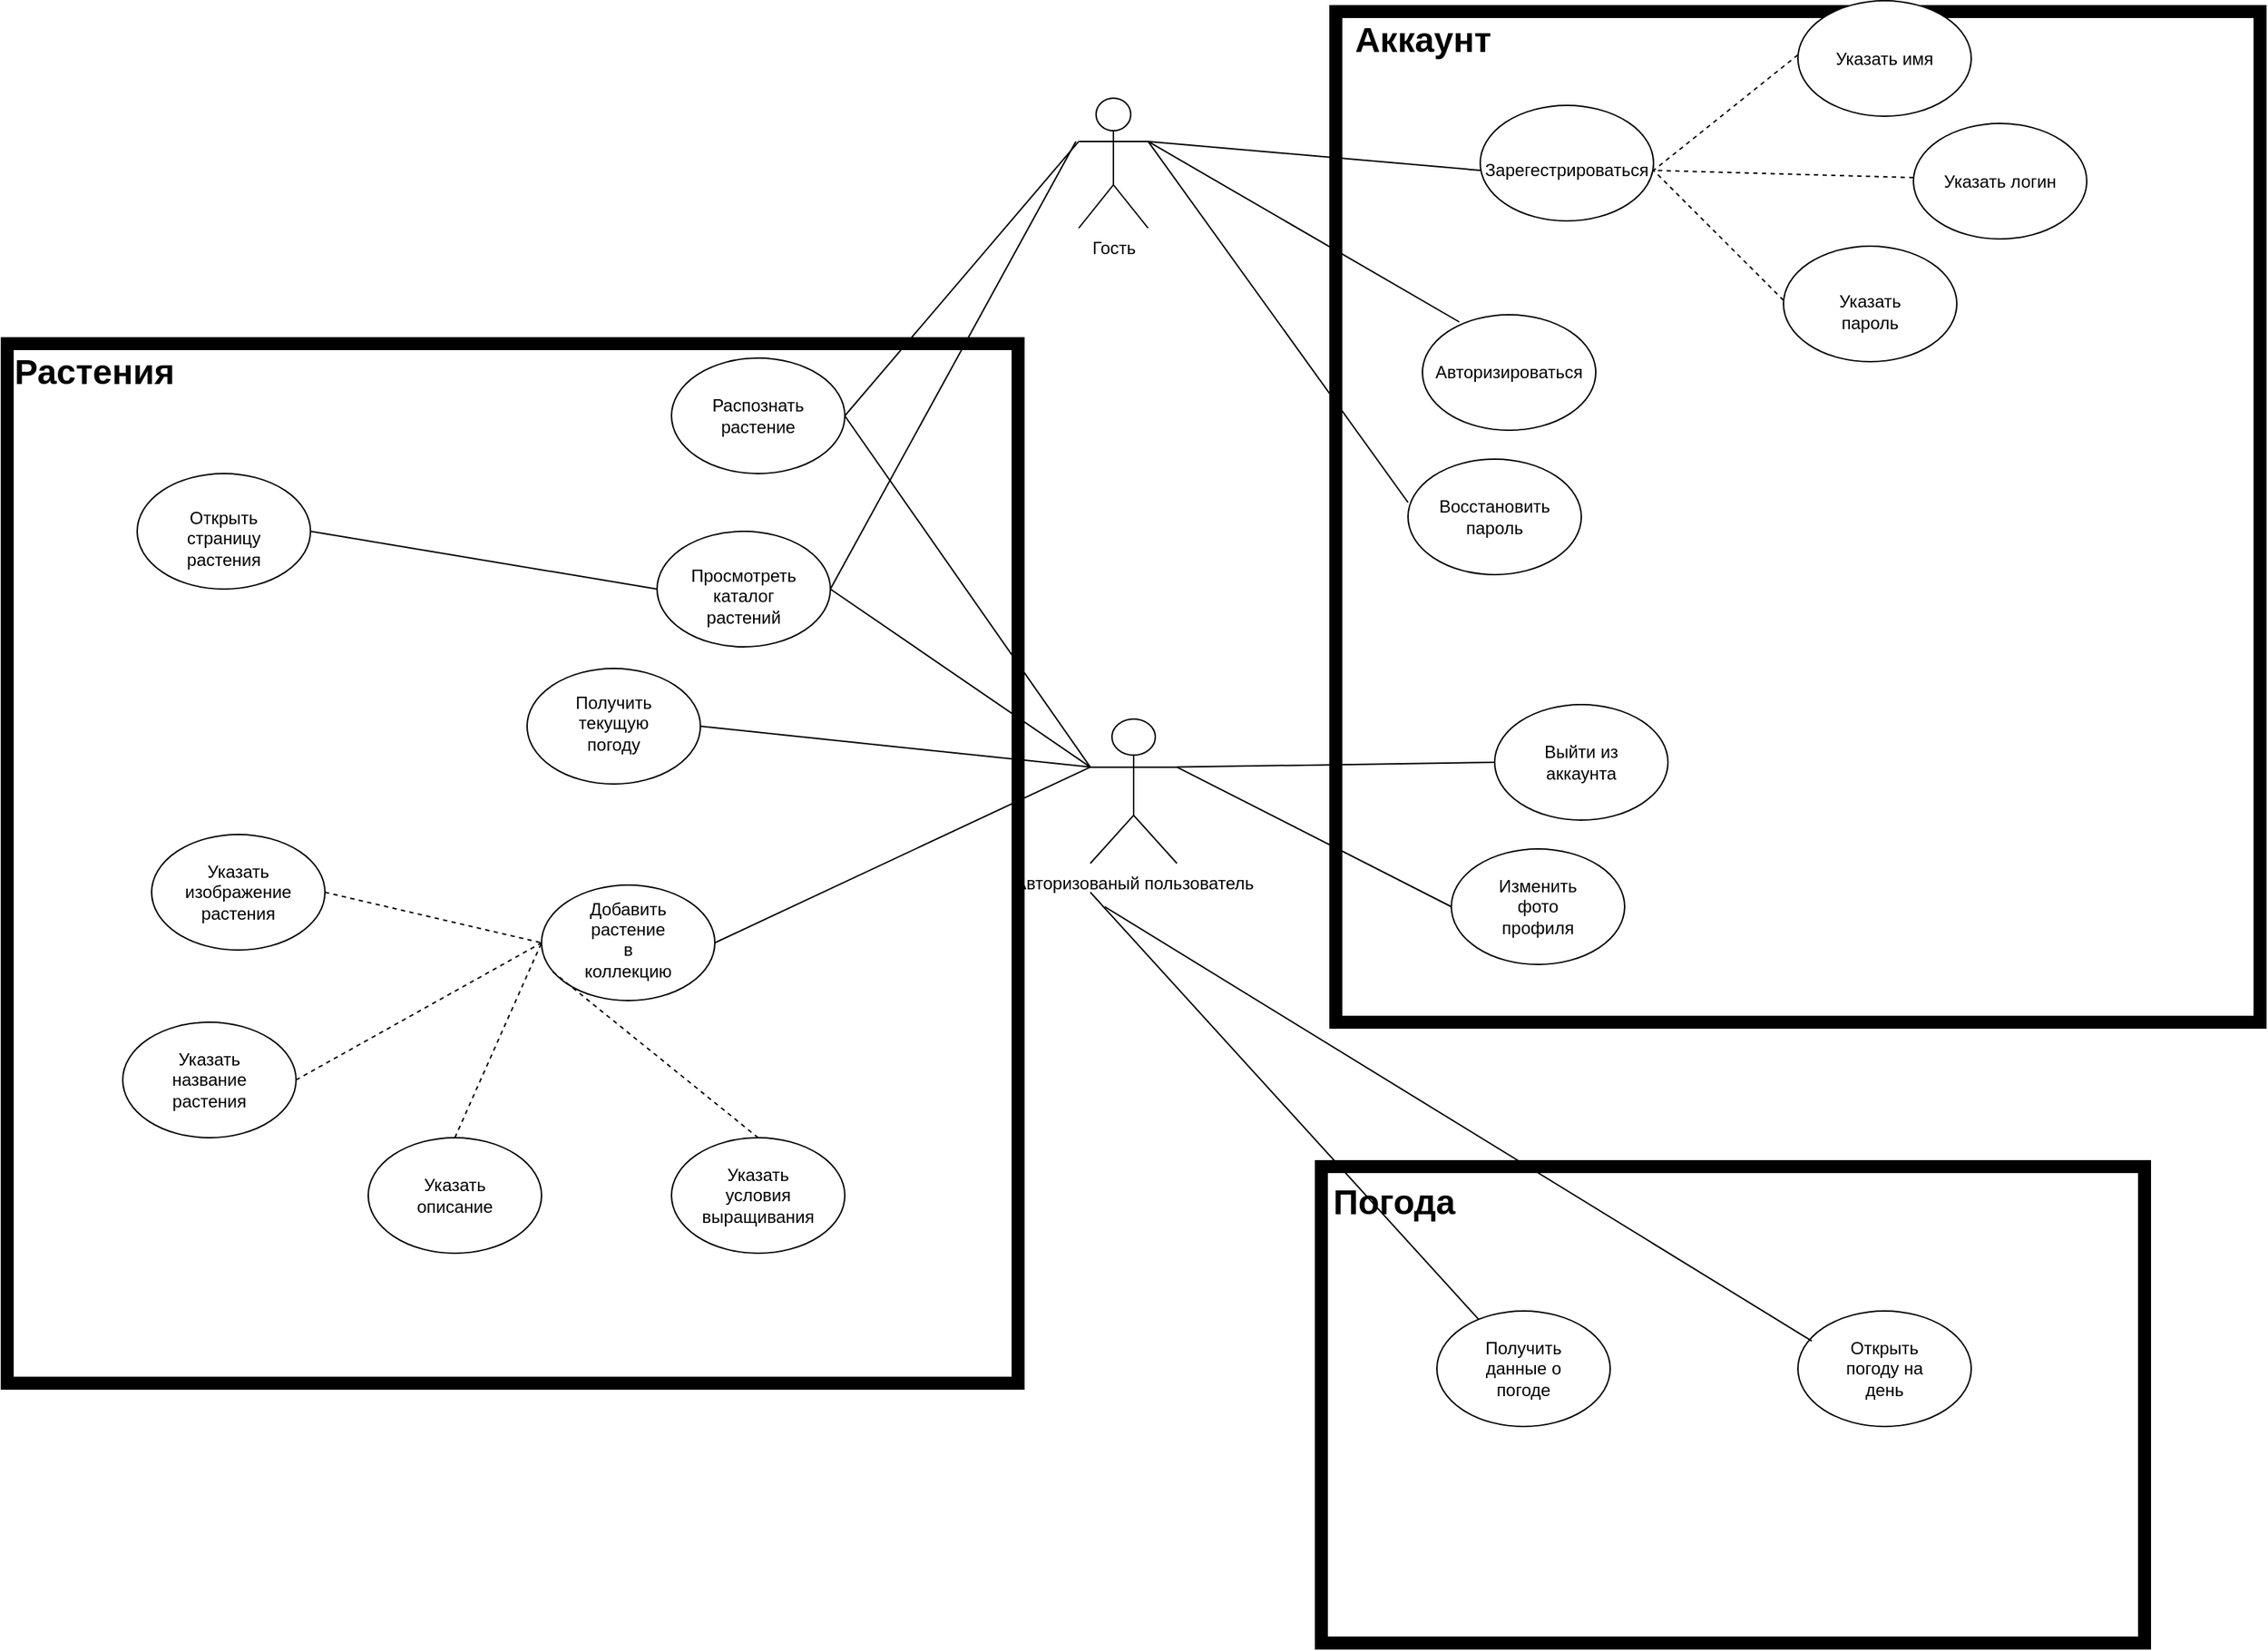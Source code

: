 <mxfile version="24.7.17">
  <diagram name="Страница — 1" id="JQKqbsRqT2tl0ekz26mO">
    <mxGraphModel dx="2302" dy="1347" grid="1" gridSize="10" guides="1" tooltips="1" connect="1" arrows="1" fold="1" page="1" pageScale="1" pageWidth="2336" pageHeight="1654" math="0" shadow="0">
      <root>
        <mxCell id="0" />
        <mxCell id="1" parent="0" />
        <mxCell id="Jyu6I6SA8dWx9WHiHUiG-2" value="" style="rounded=0;whiteSpace=wrap;html=1;fillStyle=solid;strokeColor=#000000;gradientColor=default;fillColor=none;strokeWidth=9;" parent="1" vertex="1">
          <mxGeometry x="70" y="600" width="700" height="720" as="geometry" />
        </mxCell>
        <mxCell id="Jyu6I6SA8dWx9WHiHUiG-9" value="" style="rounded=0;whiteSpace=wrap;html=1;fillStyle=solid;strokeColor=#000000;gradientColor=default;fillColor=none;strokeWidth=9;" parent="1" vertex="1">
          <mxGeometry x="990" y="370" width="640" height="700" as="geometry" />
        </mxCell>
        <mxCell id="Jyu6I6SA8dWx9WHiHUiG-64" value="" style="ellipse;whiteSpace=wrap;html=1;" parent="1" vertex="1">
          <mxGeometry x="1070" y="950" width="120" height="80" as="geometry" />
        </mxCell>
        <mxCell id="Jyu6I6SA8dWx9WHiHUiG-63" value="" style="ellipse;whiteSpace=wrap;html=1;" parent="1" vertex="1">
          <mxGeometry x="1100" y="850" width="120" height="80" as="geometry" />
        </mxCell>
        <mxCell id="Jyu6I6SA8dWx9WHiHUiG-62" value="" style="ellipse;whiteSpace=wrap;html=1;" parent="1" vertex="1">
          <mxGeometry x="1040" y="680" width="120" height="80" as="geometry" />
        </mxCell>
        <mxCell id="Jyu6I6SA8dWx9WHiHUiG-61" value="" style="ellipse;whiteSpace=wrap;html=1;" parent="1" vertex="1">
          <mxGeometry x="1050" y="580" width="120" height="80" as="geometry" />
        </mxCell>
        <mxCell id="Jyu6I6SA8dWx9WHiHUiG-60" value="" style="ellipse;whiteSpace=wrap;html=1;" parent="1" vertex="1">
          <mxGeometry x="1300" y="532.5" width="120" height="80" as="geometry" />
        </mxCell>
        <mxCell id="Jyu6I6SA8dWx9WHiHUiG-59" value="" style="ellipse;whiteSpace=wrap;html=1;" parent="1" vertex="1">
          <mxGeometry x="1390" y="447.5" width="120" height="80" as="geometry" />
        </mxCell>
        <mxCell id="Jyu6I6SA8dWx9WHiHUiG-58" value="" style="ellipse;whiteSpace=wrap;html=1;" parent="1" vertex="1">
          <mxGeometry x="1310" y="362.5" width="120" height="80" as="geometry" />
        </mxCell>
        <mxCell id="Jyu6I6SA8dWx9WHiHUiG-57" value="" style="ellipse;whiteSpace=wrap;html=1;" parent="1" vertex="1">
          <mxGeometry x="1090" y="435" width="120" height="80" as="geometry" />
        </mxCell>
        <mxCell id="Jyu6I6SA8dWx9WHiHUiG-1" value="Авторизованый пользователь" style="shape=umlActor;verticalLabelPosition=bottom;verticalAlign=top;html=1;outlineConnect=0;" parent="1" vertex="1">
          <mxGeometry x="820" y="860" width="60" height="100" as="geometry" />
        </mxCell>
        <mxCell id="Jyu6I6SA8dWx9WHiHUiG-8" value="Растения" style="text;strokeColor=none;fillColor=none;html=1;fontSize=24;fontStyle=1;verticalAlign=middle;align=center;" parent="1" vertex="1">
          <mxGeometry x="80" y="600" width="100" height="40" as="geometry" />
        </mxCell>
        <mxCell id="Jyu6I6SA8dWx9WHiHUiG-10" value="Аккаунт" style="text;strokeColor=none;fillColor=none;html=1;fontSize=24;fontStyle=1;verticalAlign=middle;align=center;" parent="1" vertex="1">
          <mxGeometry x="1000" y="370" width="100" height="40" as="geometry" />
        </mxCell>
        <mxCell id="Jyu6I6SA8dWx9WHiHUiG-21" value="Гость" style="shape=umlActor;verticalLabelPosition=bottom;verticalAlign=top;html=1;outlineConnect=0;" parent="1" vertex="1">
          <mxGeometry x="812" y="430" width="48" height="90" as="geometry" />
        </mxCell>
        <mxCell id="Jyu6I6SA8dWx9WHiHUiG-23" value="Зарегестрироваться" style="text;html=1;align=center;verticalAlign=middle;whiteSpace=wrap;rounded=0;" parent="1" vertex="1">
          <mxGeometry x="1120" y="465" width="60" height="30" as="geometry" />
        </mxCell>
        <mxCell id="Jyu6I6SA8dWx9WHiHUiG-25" value="" style="endArrow=none;html=1;rounded=0;exitX=1;exitY=0.333;exitDx=0;exitDy=0;exitPerimeter=0;entryX=0;entryY=0.5;entryDx=0;entryDy=0;" parent="1" source="Jyu6I6SA8dWx9WHiHUiG-21" edge="1">
          <mxGeometry width="50" height="50" relative="1" as="geometry">
            <mxPoint x="880" y="710" as="sourcePoint" />
            <mxPoint x="1090" y="480" as="targetPoint" />
          </mxGeometry>
        </mxCell>
        <mxCell id="Jyu6I6SA8dWx9WHiHUiG-28" value="Указать имя" style="text;html=1;align=center;verticalAlign=middle;whiteSpace=wrap;rounded=0;" parent="1" vertex="1">
          <mxGeometry x="1330" y="395" width="80" height="15" as="geometry" />
        </mxCell>
        <mxCell id="Jyu6I6SA8dWx9WHiHUiG-30" value="Указать логин" style="text;html=1;align=center;verticalAlign=middle;whiteSpace=wrap;rounded=0;" parent="1" vertex="1">
          <mxGeometry x="1410" y="480" width="80" height="15" as="geometry" />
        </mxCell>
        <mxCell id="Jyu6I6SA8dWx9WHiHUiG-32" value="Указать пароль" style="text;html=1;align=center;verticalAlign=middle;whiteSpace=wrap;rounded=0;" parent="1" vertex="1">
          <mxGeometry x="1320" y="570" width="80" height="15" as="geometry" />
        </mxCell>
        <mxCell id="Jyu6I6SA8dWx9WHiHUiG-34" value="Авторизироваться" style="text;html=1;align=center;verticalAlign=middle;whiteSpace=wrap;rounded=0;" parent="1" vertex="1">
          <mxGeometry x="1070" y="612.5" width="80" height="15" as="geometry" />
        </mxCell>
        <mxCell id="Jyu6I6SA8dWx9WHiHUiG-35" value="" style="endArrow=none;html=1;rounded=0;exitX=1;exitY=0.333;exitDx=0;exitDy=0;exitPerimeter=0;" parent="1" source="Jyu6I6SA8dWx9WHiHUiG-21" edge="1">
          <mxGeometry width="50" height="50" relative="1" as="geometry">
            <mxPoint x="870" y="470" as="sourcePoint" />
            <mxPoint x="1075.517" y="585" as="targetPoint" />
          </mxGeometry>
        </mxCell>
        <mxCell id="Jyu6I6SA8dWx9WHiHUiG-36" value="" style="endArrow=none;dashed=1;html=1;rounded=0;entryX=1;entryY=0.5;entryDx=0;entryDy=0;exitX=0;exitY=0.5;exitDx=0;exitDy=0;" parent="1" edge="1">
          <mxGeometry width="50" height="50" relative="1" as="geometry">
            <mxPoint x="1310" y="400.0" as="sourcePoint" />
            <mxPoint x="1210" y="480" as="targetPoint" />
          </mxGeometry>
        </mxCell>
        <mxCell id="Jyu6I6SA8dWx9WHiHUiG-37" value="" style="endArrow=none;dashed=1;html=1;rounded=0;entryX=1;entryY=0.5;entryDx=0;entryDy=0;exitX=0;exitY=0.5;exitDx=0;exitDy=0;" parent="1" edge="1">
          <mxGeometry width="50" height="50" relative="1" as="geometry">
            <mxPoint x="1390" y="485" as="sourcePoint" />
            <mxPoint x="1210" y="480" as="targetPoint" />
          </mxGeometry>
        </mxCell>
        <mxCell id="Jyu6I6SA8dWx9WHiHUiG-38" value="" style="endArrow=none;dashed=1;html=1;rounded=0;exitX=0;exitY=0.5;exitDx=0;exitDy=0;" parent="1" edge="1">
          <mxGeometry width="50" height="50" relative="1" as="geometry">
            <mxPoint x="1300" y="570" as="sourcePoint" />
            <mxPoint x="1210" y="480" as="targetPoint" />
          </mxGeometry>
        </mxCell>
        <mxCell id="Jyu6I6SA8dWx9WHiHUiG-40" value="Выйти из аккаунта" style="text;html=1;align=center;verticalAlign=middle;whiteSpace=wrap;rounded=0;" parent="1" vertex="1">
          <mxGeometry x="1130" y="875" width="60" height="30" as="geometry" />
        </mxCell>
        <mxCell id="Jyu6I6SA8dWx9WHiHUiG-42" value="Восстановить пароль" style="text;html=1;align=center;verticalAlign=middle;whiteSpace=wrap;rounded=0;" parent="1" vertex="1">
          <mxGeometry x="1070" y="705" width="60" height="30" as="geometry" />
        </mxCell>
        <mxCell id="Jyu6I6SA8dWx9WHiHUiG-44" value="Изменить фото профиля" style="text;html=1;align=center;verticalAlign=middle;whiteSpace=wrap;rounded=0;" parent="1" vertex="1">
          <mxGeometry x="1100" y="975" width="60" height="30" as="geometry" />
        </mxCell>
        <mxCell id="Jyu6I6SA8dWx9WHiHUiG-45" value="" style="endArrow=none;html=1;rounded=0;exitX=1;exitY=0.333;exitDx=0;exitDy=0;exitPerimeter=0;entryX=0;entryY=0.5;entryDx=0;entryDy=0;" parent="1" source="Jyu6I6SA8dWx9WHiHUiG-21" edge="1">
          <mxGeometry width="50" height="50" relative="1" as="geometry">
            <mxPoint x="870" y="470" as="sourcePoint" />
            <mxPoint x="1040.0" y="710" as="targetPoint" />
          </mxGeometry>
        </mxCell>
        <mxCell id="Jyu6I6SA8dWx9WHiHUiG-46" value="" style="endArrow=none;html=1;rounded=0;exitX=1;exitY=0.333;exitDx=0;exitDy=0;exitPerimeter=0;entryX=0;entryY=0.5;entryDx=0;entryDy=0;" parent="1" source="Jyu6I6SA8dWx9WHiHUiG-1" edge="1">
          <mxGeometry width="50" height="50" relative="1" as="geometry">
            <mxPoint x="870" y="470" as="sourcePoint" />
            <mxPoint x="1100" y="890" as="targetPoint" />
          </mxGeometry>
        </mxCell>
        <mxCell id="Jyu6I6SA8dWx9WHiHUiG-47" value="" style="endArrow=none;html=1;rounded=0;exitX=1;exitY=0.333;exitDx=0;exitDy=0;exitPerimeter=0;entryX=0;entryY=0.5;entryDx=0;entryDy=0;" parent="1" source="Jyu6I6SA8dWx9WHiHUiG-1" edge="1">
          <mxGeometry width="50" height="50" relative="1" as="geometry">
            <mxPoint x="890" y="903" as="sourcePoint" />
            <mxPoint x="1070" y="990" as="targetPoint" />
          </mxGeometry>
        </mxCell>
        <mxCell id="Jyu6I6SA8dWx9WHiHUiG-50" value="" style="endArrow=none;html=1;rounded=0;exitX=0;exitY=0.333;exitDx=0;exitDy=0;exitPerimeter=0;entryX=1;entryY=0.5;entryDx=0;entryDy=0;" parent="1" source="Jyu6I6SA8dWx9WHiHUiG-1" edge="1">
          <mxGeometry width="50" height="50" relative="1" as="geometry">
            <mxPoint x="890" y="903" as="sourcePoint" />
            <mxPoint x="650" y="650" as="targetPoint" />
          </mxGeometry>
        </mxCell>
        <mxCell id="Jyu6I6SA8dWx9WHiHUiG-51" value="" style="endArrow=none;html=1;rounded=0;entryX=1;entryY=0.5;entryDx=0;entryDy=0;exitX=0;exitY=0.333;exitDx=0;exitDy=0;exitPerimeter=0;" parent="1" source="Jyu6I6SA8dWx9WHiHUiG-21" edge="1">
          <mxGeometry width="50" height="50" relative="1" as="geometry">
            <mxPoint x="780" y="600" as="sourcePoint" />
            <mxPoint x="650" y="650" as="targetPoint" />
          </mxGeometry>
        </mxCell>
        <mxCell id="Jyu6I6SA8dWx9WHiHUiG-55" value="" style="ellipse;whiteSpace=wrap;html=1;" parent="1" vertex="1">
          <mxGeometry x="530" y="610" width="120" height="80" as="geometry" />
        </mxCell>
        <mxCell id="Jyu6I6SA8dWx9WHiHUiG-49" value="Распознать растение" style="text;html=1;align=center;verticalAlign=middle;whiteSpace=wrap;rounded=0;" parent="1" vertex="1">
          <mxGeometry x="560" y="635" width="60" height="30" as="geometry" />
        </mxCell>
        <mxCell id="Jyu6I6SA8dWx9WHiHUiG-65" value="" style="ellipse;whiteSpace=wrap;html=1;" parent="1" vertex="1">
          <mxGeometry x="430" y="825" width="120" height="80" as="geometry" />
        </mxCell>
        <mxCell id="Jyu6I6SA8dWx9WHiHUiG-66" value="&#xa;Получить текущую погоду&#xa;&#xa;" style="text;html=1;align=center;verticalAlign=middle;whiteSpace=wrap;rounded=0;" parent="1" vertex="1">
          <mxGeometry x="460" y="855" width="60" height="30" as="geometry" />
        </mxCell>
        <mxCell id="Jyu6I6SA8dWx9WHiHUiG-67" value="" style="endArrow=none;html=1;rounded=0;exitX=0;exitY=0.333;exitDx=0;exitDy=0;exitPerimeter=0;entryX=1;entryY=0.5;entryDx=0;entryDy=0;" parent="1" source="Jyu6I6SA8dWx9WHiHUiG-1" target="Jyu6I6SA8dWx9WHiHUiG-65" edge="1">
          <mxGeometry width="50" height="50" relative="1" as="geometry">
            <mxPoint x="830" y="903" as="sourcePoint" />
            <mxPoint x="660" y="660" as="targetPoint" />
          </mxGeometry>
        </mxCell>
        <mxCell id="Jyu6I6SA8dWx9WHiHUiG-71" value="" style="ellipse;whiteSpace=wrap;html=1;" parent="1" vertex="1">
          <mxGeometry x="520" y="730" width="120" height="80" as="geometry" />
        </mxCell>
        <mxCell id="Jyu6I6SA8dWx9WHiHUiG-72" value="Просмотреть каталог растений" style="text;html=1;align=center;verticalAlign=middle;whiteSpace=wrap;rounded=0;" parent="1" vertex="1">
          <mxGeometry x="550" y="760" width="60" height="30" as="geometry" />
        </mxCell>
        <mxCell id="Jyu6I6SA8dWx9WHiHUiG-73" value="" style="endArrow=none;html=1;rounded=0;entryX=1;entryY=0.5;entryDx=0;entryDy=0;" parent="1" target="Jyu6I6SA8dWx9WHiHUiG-71" edge="1">
          <mxGeometry width="50" height="50" relative="1" as="geometry">
            <mxPoint x="810" y="460" as="sourcePoint" />
            <mxPoint x="660" y="660" as="targetPoint" />
          </mxGeometry>
        </mxCell>
        <mxCell id="Jyu6I6SA8dWx9WHiHUiG-74" value="" style="endArrow=none;html=1;rounded=0;entryX=1;entryY=0.5;entryDx=0;entryDy=0;exitX=0;exitY=0.333;exitDx=0;exitDy=0;exitPerimeter=0;" parent="1" source="Jyu6I6SA8dWx9WHiHUiG-1" target="Jyu6I6SA8dWx9WHiHUiG-71" edge="1">
          <mxGeometry width="50" height="50" relative="1" as="geometry">
            <mxPoint x="810" y="890" as="sourcePoint" />
            <mxPoint x="670" y="670" as="targetPoint" />
          </mxGeometry>
        </mxCell>
        <mxCell id="Jyu6I6SA8dWx9WHiHUiG-75" value="" style="ellipse;whiteSpace=wrap;html=1;" parent="1" vertex="1">
          <mxGeometry x="160" y="690" width="120" height="80" as="geometry" />
        </mxCell>
        <mxCell id="Jyu6I6SA8dWx9WHiHUiG-76" value="Открыть страницу растения" style="text;html=1;align=center;verticalAlign=middle;whiteSpace=wrap;rounded=0;" parent="1" vertex="1">
          <mxGeometry x="190" y="720" width="60" height="30" as="geometry" />
        </mxCell>
        <mxCell id="Jyu6I6SA8dWx9WHiHUiG-78" value="" style="endArrow=none;html=1;rounded=0;entryX=1;entryY=0.5;entryDx=0;entryDy=0;exitX=0;exitY=0.5;exitDx=0;exitDy=0;" parent="1" source="Jyu6I6SA8dWx9WHiHUiG-71" target="Jyu6I6SA8dWx9WHiHUiG-75" edge="1">
          <mxGeometry width="50" height="50" relative="1" as="geometry">
            <mxPoint x="830" y="903" as="sourcePoint" />
            <mxPoint x="650" y="780" as="targetPoint" />
          </mxGeometry>
        </mxCell>
        <mxCell id="Jyu6I6SA8dWx9WHiHUiG-79" value="" style="ellipse;whiteSpace=wrap;html=1;" parent="1" vertex="1">
          <mxGeometry x="440" y="975" width="120" height="80" as="geometry" />
        </mxCell>
        <mxCell id="Jyu6I6SA8dWx9WHiHUiG-80" value="&#xa;Добавить растение в коллекцию&#xa;&#xa;" style="text;html=1;align=center;verticalAlign=middle;whiteSpace=wrap;rounded=0;" parent="1" vertex="1">
          <mxGeometry x="470" y="1005" width="60" height="30" as="geometry" />
        </mxCell>
        <mxCell id="Jyu6I6SA8dWx9WHiHUiG-83" value="" style="endArrow=none;html=1;rounded=0;exitX=0;exitY=0.333;exitDx=0;exitDy=0;exitPerimeter=0;entryX=1;entryY=0.5;entryDx=0;entryDy=0;" parent="1" source="Jyu6I6SA8dWx9WHiHUiG-1" target="Jyu6I6SA8dWx9WHiHUiG-79" edge="1">
          <mxGeometry width="50" height="50" relative="1" as="geometry">
            <mxPoint x="830" y="903" as="sourcePoint" />
            <mxPoint x="560" y="875" as="targetPoint" />
          </mxGeometry>
        </mxCell>
        <mxCell id="Jyu6I6SA8dWx9WHiHUiG-84" value="" style="ellipse;whiteSpace=wrap;html=1;" parent="1" vertex="1">
          <mxGeometry x="170" y="940" width="120" height="80" as="geometry" />
        </mxCell>
        <mxCell id="Jyu6I6SA8dWx9WHiHUiG-86" value="Указать изображение растения" style="text;html=1;align=center;verticalAlign=middle;whiteSpace=wrap;rounded=0;" parent="1" vertex="1">
          <mxGeometry x="200" y="965" width="60" height="30" as="geometry" />
        </mxCell>
        <mxCell id="Jyu6I6SA8dWx9WHiHUiG-87" value="" style="ellipse;whiteSpace=wrap;html=1;" parent="1" vertex="1">
          <mxGeometry x="150" y="1070" width="120" height="80" as="geometry" />
        </mxCell>
        <mxCell id="Jyu6I6SA8dWx9WHiHUiG-89" value="Указать название растения" style="text;html=1;align=center;verticalAlign=middle;whiteSpace=wrap;rounded=0;" parent="1" vertex="1">
          <mxGeometry x="180" y="1095" width="60" height="30" as="geometry" />
        </mxCell>
        <mxCell id="Jyu6I6SA8dWx9WHiHUiG-90" value="" style="ellipse;whiteSpace=wrap;html=1;" parent="1" vertex="1">
          <mxGeometry x="320" y="1150" width="120" height="80" as="geometry" />
        </mxCell>
        <mxCell id="Jyu6I6SA8dWx9WHiHUiG-91" value="Указать описание" style="text;html=1;align=center;verticalAlign=middle;whiteSpace=wrap;rounded=0;" parent="1" vertex="1">
          <mxGeometry x="350" y="1175" width="60" height="30" as="geometry" />
        </mxCell>
        <mxCell id="Jyu6I6SA8dWx9WHiHUiG-92" value="" style="ellipse;whiteSpace=wrap;html=1;" parent="1" vertex="1">
          <mxGeometry x="530" y="1150" width="120" height="80" as="geometry" />
        </mxCell>
        <mxCell id="Jyu6I6SA8dWx9WHiHUiG-93" value="Указать условия выращивания" style="text;html=1;align=center;verticalAlign=middle;whiteSpace=wrap;rounded=0;" parent="1" vertex="1">
          <mxGeometry x="560" y="1175" width="60" height="30" as="geometry" />
        </mxCell>
        <mxCell id="Jyu6I6SA8dWx9WHiHUiG-94" value="" style="endArrow=none;dashed=1;html=1;rounded=0;entryX=0;entryY=0.5;entryDx=0;entryDy=0;exitX=1;exitY=0.5;exitDx=0;exitDy=0;" parent="1" source="Jyu6I6SA8dWx9WHiHUiG-84" target="Jyu6I6SA8dWx9WHiHUiG-79" edge="1">
          <mxGeometry width="50" height="50" relative="1" as="geometry">
            <mxPoint x="410" y="1070" as="sourcePoint" />
            <mxPoint x="460" y="1020" as="targetPoint" />
          </mxGeometry>
        </mxCell>
        <mxCell id="Jyu6I6SA8dWx9WHiHUiG-95" value="" style="endArrow=none;dashed=1;html=1;rounded=0;entryX=0;entryY=0.5;entryDx=0;entryDy=0;exitX=1;exitY=0.5;exitDx=0;exitDy=0;" parent="1" source="Jyu6I6SA8dWx9WHiHUiG-87" target="Jyu6I6SA8dWx9WHiHUiG-79" edge="1">
          <mxGeometry width="50" height="50" relative="1" as="geometry">
            <mxPoint x="300" y="990" as="sourcePoint" />
            <mxPoint x="450" y="1025" as="targetPoint" />
          </mxGeometry>
        </mxCell>
        <mxCell id="Jyu6I6SA8dWx9WHiHUiG-96" value="" style="endArrow=none;dashed=1;html=1;rounded=0;entryX=0;entryY=0.5;entryDx=0;entryDy=0;exitX=0.5;exitY=0;exitDx=0;exitDy=0;" parent="1" source="Jyu6I6SA8dWx9WHiHUiG-90" target="Jyu6I6SA8dWx9WHiHUiG-79" edge="1">
          <mxGeometry width="50" height="50" relative="1" as="geometry">
            <mxPoint x="280" y="1120" as="sourcePoint" />
            <mxPoint x="450" y="1025" as="targetPoint" />
          </mxGeometry>
        </mxCell>
        <mxCell id="Jyu6I6SA8dWx9WHiHUiG-97" value="" style="endArrow=none;dashed=1;html=1;rounded=0;entryX=0.045;entryY=0.726;entryDx=0;entryDy=0;exitX=0.5;exitY=0;exitDx=0;exitDy=0;entryPerimeter=0;" parent="1" source="Jyu6I6SA8dWx9WHiHUiG-92" target="Jyu6I6SA8dWx9WHiHUiG-79" edge="1">
          <mxGeometry width="50" height="50" relative="1" as="geometry">
            <mxPoint x="390" y="1160" as="sourcePoint" />
            <mxPoint x="450" y="1025" as="targetPoint" />
          </mxGeometry>
        </mxCell>
        <mxCell id="UGTD0bEy5hnsrHmg5TR3-1" value="" style="rounded=0;whiteSpace=wrap;html=1;fillStyle=solid;strokeColor=#000000;gradientColor=default;fillColor=none;strokeWidth=9;" vertex="1" parent="1">
          <mxGeometry x="980" y="1170" width="570" height="330" as="geometry" />
        </mxCell>
        <mxCell id="UGTD0bEy5hnsrHmg5TR3-2" value="Погода" style="text;strokeColor=none;fillColor=none;html=1;fontSize=24;fontStyle=1;verticalAlign=middle;align=center;" vertex="1" parent="1">
          <mxGeometry x="980" y="1175" width="100" height="40" as="geometry" />
        </mxCell>
        <mxCell id="UGTD0bEy5hnsrHmg5TR3-3" value="" style="ellipse;whiteSpace=wrap;html=1;" vertex="1" parent="1">
          <mxGeometry x="1060" y="1270" width="120" height="80" as="geometry" />
        </mxCell>
        <mxCell id="UGTD0bEy5hnsrHmg5TR3-4" value="Получить данные о погоде" style="text;html=1;align=center;verticalAlign=middle;whiteSpace=wrap;rounded=0;" vertex="1" parent="1">
          <mxGeometry x="1090" y="1295" width="60" height="30" as="geometry" />
        </mxCell>
        <mxCell id="UGTD0bEy5hnsrHmg5TR3-5" value="" style="ellipse;whiteSpace=wrap;html=1;" vertex="1" parent="1">
          <mxGeometry x="1310" y="1270" width="120" height="80" as="geometry" />
        </mxCell>
        <mxCell id="UGTD0bEy5hnsrHmg5TR3-6" value="Открыть погоду на день" style="text;html=1;align=center;verticalAlign=middle;whiteSpace=wrap;rounded=0;" vertex="1" parent="1">
          <mxGeometry x="1340" y="1295" width="60" height="30" as="geometry" />
        </mxCell>
        <mxCell id="UGTD0bEy5hnsrHmg5TR3-7" value="" style="endArrow=none;html=1;rounded=0;" edge="1" parent="1" source="UGTD0bEy5hnsrHmg5TR3-3">
          <mxGeometry width="50" height="50" relative="1" as="geometry">
            <mxPoint x="930" y="1160" as="sourcePoint" />
            <mxPoint x="820" y="980" as="targetPoint" />
          </mxGeometry>
        </mxCell>
        <mxCell id="UGTD0bEy5hnsrHmg5TR3-8" value="" style="endArrow=none;html=1;rounded=0;exitX=0.08;exitY=0.26;exitDx=0;exitDy=0;exitPerimeter=0;" edge="1" parent="1" source="UGTD0bEy5hnsrHmg5TR3-5">
          <mxGeometry width="50" height="50" relative="1" as="geometry">
            <mxPoint x="1099" y="1286" as="sourcePoint" />
            <mxPoint x="830" y="990" as="targetPoint" />
          </mxGeometry>
        </mxCell>
      </root>
    </mxGraphModel>
  </diagram>
</mxfile>
